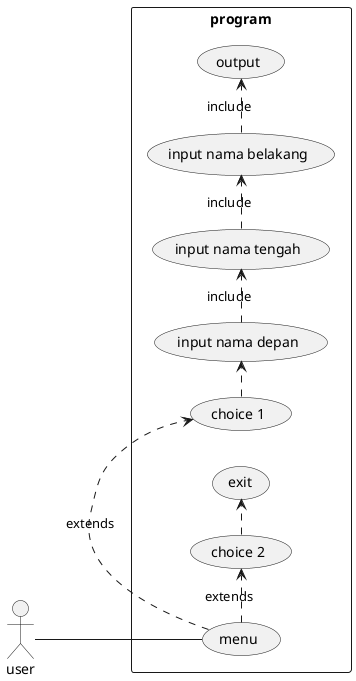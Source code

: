 @startumlsample

left to right direction

actor user
rectangle program {
    user -- (menu)
    (menu) .> (choice 1) : extends
    (menu) .> (choice 2) : extends
    (choice 2) .> (exit)
    (choice 1) .> (input nama depan)
    (input nama depan) ._> (input nama tengah) : include 
    (input nama tengah) ._> (input nama belakang) : include
    (input nama belakang) ._> (output) : include
}
@endmul